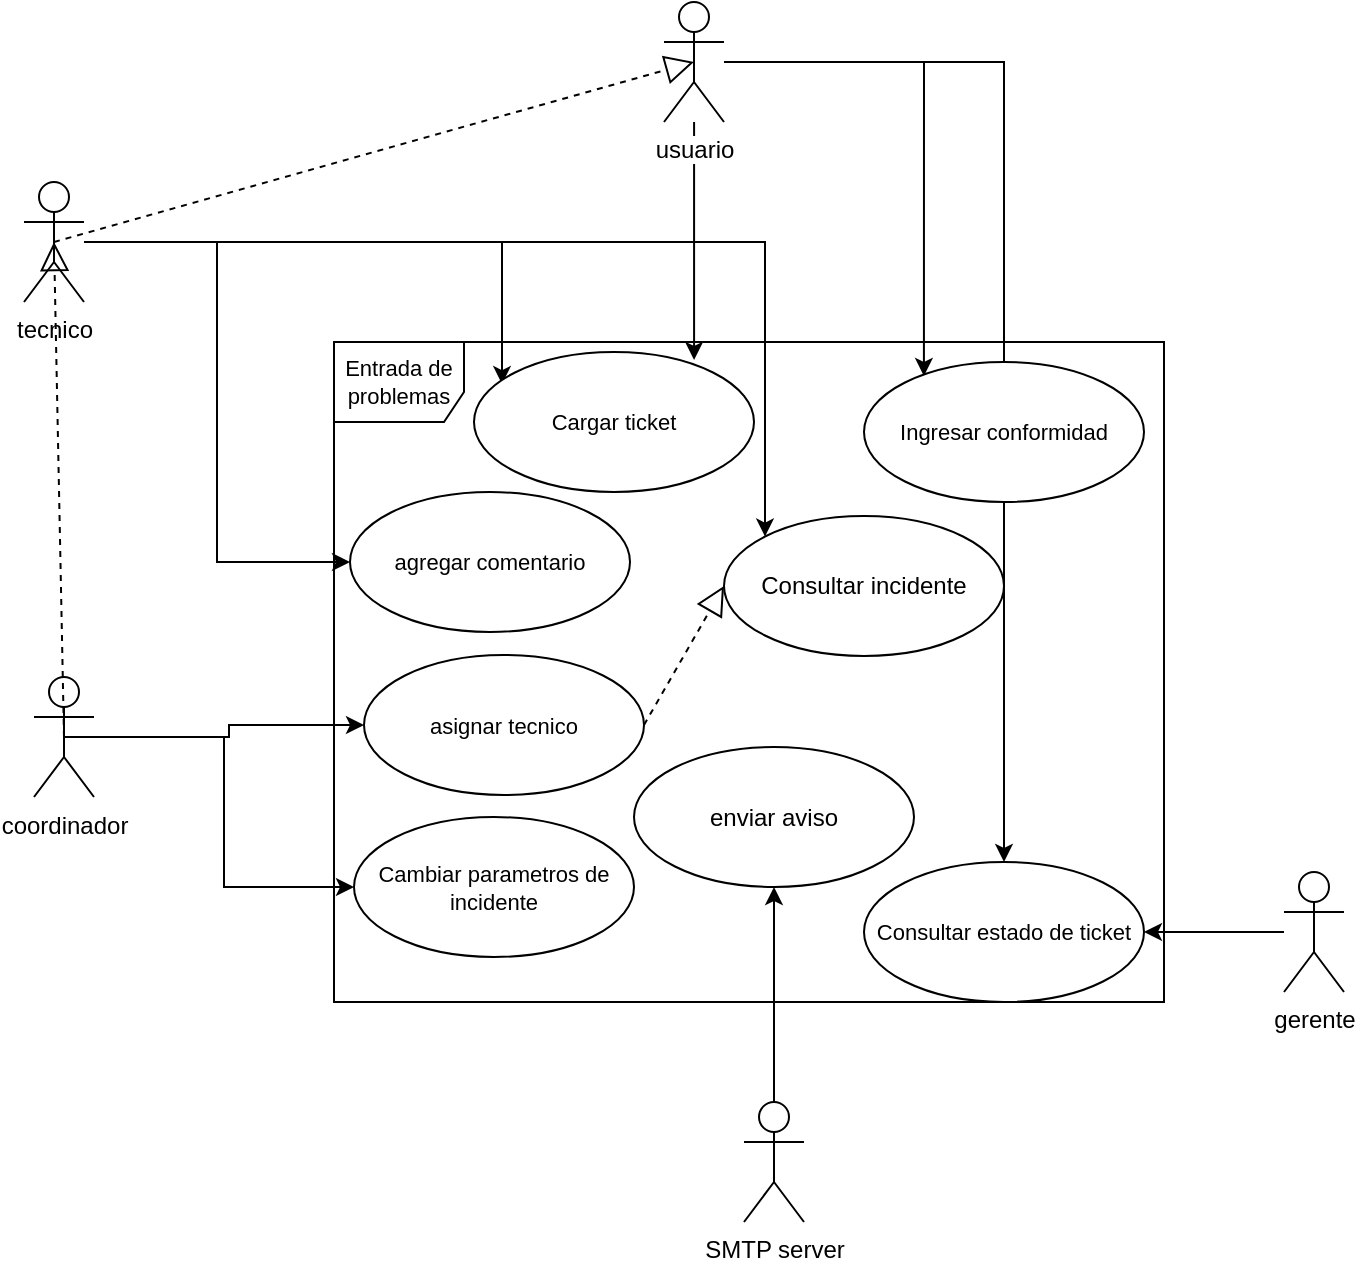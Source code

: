 <mxfile version="10.5.9" type="device"><diagram id="50DmC-RhtzTeFe8nhJ3n" name="Page-1"><mxGraphModel dx="1394" dy="807" grid="1" gridSize="10" guides="1" tooltips="1" connect="1" arrows="1" fold="1" page="1" pageScale="1" pageWidth="827" pageHeight="1169" math="0" shadow="0"><root><mxCell id="0"/><mxCell id="1" parent="0"/><mxCell id="4QCVhpnmy3mbmLfokC2n-6" style="edgeStyle=orthogonalEdgeStyle;rounded=0;orthogonalLoop=1;jettySize=auto;html=1;entryX=0;entryY=0.5;entryDx=0;entryDy=0;" edge="1" parent="1" source="PebKHer2LllL0V6Fr6ir-1" target="PebKHer2LllL0V6Fr6ir-17"><mxGeometry relative="1" as="geometry"/></mxCell><mxCell id="4QCVhpnmy3mbmLfokC2n-11" style="edgeStyle=orthogonalEdgeStyle;rounded=0;orthogonalLoop=1;jettySize=auto;html=1;entryX=0;entryY=0;entryDx=0;entryDy=0;" edge="1" parent="1" source="PebKHer2LllL0V6Fr6ir-1" target="4QCVhpnmy3mbmLfokC2n-10"><mxGeometry relative="1" as="geometry"/></mxCell><mxCell id="4QCVhpnmy3mbmLfokC2n-12" style="edgeStyle=orthogonalEdgeStyle;rounded=0;orthogonalLoop=1;jettySize=auto;html=1;entryX=0.1;entryY=0.229;entryDx=0;entryDy=0;entryPerimeter=0;" edge="1" parent="1" source="PebKHer2LllL0V6Fr6ir-1" target="PebKHer2LllL0V6Fr6ir-6"><mxGeometry relative="1" as="geometry"/></mxCell><mxCell id="PebKHer2LllL0V6Fr6ir-1" value="tecnico&lt;br&gt;" style="shape=umlActor;verticalLabelPosition=bottom;labelBackgroundColor=#ffffff;verticalAlign=top;html=1;outlineConnect=0;" parent="1" vertex="1"><mxGeometry x="110" y="120" width="30" height="60" as="geometry"/></mxCell><mxCell id="PebKHer2LllL0V6Fr6ir-18" style="edgeStyle=orthogonalEdgeStyle;rounded=0;orthogonalLoop=1;jettySize=auto;html=1;fontSize=11;" parent="1" source="PebKHer2LllL0V6Fr6ir-2" target="PebKHer2LllL0V6Fr6ir-16" edge="1"><mxGeometry relative="1" as="geometry"/></mxCell><mxCell id="PebKHer2LllL0V6Fr6ir-2" value="gerente" style="shape=umlActor;verticalLabelPosition=bottom;labelBackgroundColor=#ffffff;verticalAlign=top;html=1;outlineConnect=0;" parent="1" vertex="1"><mxGeometry x="740" y="465" width="30" height="60" as="geometry"/></mxCell><mxCell id="PebKHer2LllL0V6Fr6ir-8" style="edgeStyle=orthogonalEdgeStyle;rounded=0;orthogonalLoop=1;jettySize=auto;html=1;entryX=0;entryY=0.5;entryDx=0;entryDy=0;fontSize=11;" parent="1" source="PebKHer2LllL0V6Fr6ir-3" target="PebKHer2LllL0V6Fr6ir-7" edge="1"><mxGeometry relative="1" as="geometry"/></mxCell><mxCell id="PebKHer2LllL0V6Fr6ir-11" style="edgeStyle=orthogonalEdgeStyle;rounded=0;orthogonalLoop=1;jettySize=auto;html=1;entryX=0;entryY=0.5;entryDx=0;entryDy=0;fontSize=11;exitX=0.5;exitY=0.5;exitDx=0;exitDy=0;exitPerimeter=0;" parent="1" source="PebKHer2LllL0V6Fr6ir-3" target="PebKHer2LllL0V6Fr6ir-10" edge="1"><mxGeometry relative="1" as="geometry"/></mxCell><mxCell id="PebKHer2LllL0V6Fr6ir-3" value="coordinador" style="shape=umlActor;verticalLabelPosition=bottom;labelBackgroundColor=#ffffff;verticalAlign=top;html=1;outlineConnect=0;" parent="1" vertex="1"><mxGeometry x="115" y="367.5" width="30" height="60" as="geometry"/></mxCell><mxCell id="4QCVhpnmy3mbmLfokC2n-3" style="edgeStyle=orthogonalEdgeStyle;rounded=0;orthogonalLoop=1;jettySize=auto;html=1;entryX=0.214;entryY=0.1;entryDx=0;entryDy=0;entryPerimeter=0;" edge="1" parent="1" source="PebKHer2LllL0V6Fr6ir-4" target="PebKHer2LllL0V6Fr6ir-23"><mxGeometry relative="1" as="geometry"/></mxCell><mxCell id="4QCVhpnmy3mbmLfokC2n-13" style="edgeStyle=orthogonalEdgeStyle;rounded=0;orthogonalLoop=1;jettySize=auto;html=1;" edge="1" parent="1" source="PebKHer2LllL0V6Fr6ir-4" target="PebKHer2LllL0V6Fr6ir-16"><mxGeometry relative="1" as="geometry"/></mxCell><mxCell id="4QCVhpnmy3mbmLfokC2n-14" style="edgeStyle=orthogonalEdgeStyle;rounded=0;orthogonalLoop=1;jettySize=auto;html=1;entryX=0.786;entryY=0.057;entryDx=0;entryDy=0;entryPerimeter=0;" edge="1" parent="1" source="PebKHer2LllL0V6Fr6ir-4" target="PebKHer2LllL0V6Fr6ir-6"><mxGeometry relative="1" as="geometry"/></mxCell><mxCell id="PebKHer2LllL0V6Fr6ir-4" value="usuario" style="shape=umlActor;verticalLabelPosition=bottom;labelBackgroundColor=#ffffff;verticalAlign=top;html=1;outlineConnect=0;" parent="1" vertex="1"><mxGeometry x="430" y="30" width="30" height="60" as="geometry"/></mxCell><mxCell id="PebKHer2LllL0V6Fr6ir-5" value="Entrada de problemas" style="shape=umlFrame;whiteSpace=wrap;html=1;width=65;height=40;fontSize=11;flipH=0;flipV=0;" parent="1" vertex="1"><mxGeometry x="265" y="200" width="415" height="330" as="geometry"/></mxCell><mxCell id="PebKHer2LllL0V6Fr6ir-6" value="Cargar ticket" style="ellipse;whiteSpace=wrap;html=1;fontSize=11;" parent="1" vertex="1"><mxGeometry x="335" y="205" width="140" height="70" as="geometry"/></mxCell><mxCell id="PebKHer2LllL0V6Fr6ir-7" value="asignar tecnico" style="ellipse;whiteSpace=wrap;html=1;fontSize=11;" parent="1" vertex="1"><mxGeometry x="280" y="356.5" width="140" height="70" as="geometry"/></mxCell><mxCell id="PebKHer2LllL0V6Fr6ir-10" value="Cambiar parametros de incidente&lt;br&gt;" style="ellipse;whiteSpace=wrap;html=1;fontSize=11;" parent="1" vertex="1"><mxGeometry x="275" y="437.5" width="140" height="70" as="geometry"/></mxCell><mxCell id="PebKHer2LllL0V6Fr6ir-14" value="" style="endArrow=block;dashed=1;endFill=0;endSize=12;html=1;fontSize=11;exitX=0.5;exitY=0.5;exitDx=0;exitDy=0;exitPerimeter=0;entryX=0.5;entryY=0.5;entryDx=0;entryDy=0;entryPerimeter=0;" parent="1" source="PebKHer2LllL0V6Fr6ir-1" target="PebKHer2LllL0V6Fr6ir-4" edge="1"><mxGeometry width="160" relative="1" as="geometry"><mxPoint x="90" y="150" as="sourcePoint"/><mxPoint x="405" y="70" as="targetPoint"/></mxGeometry></mxCell><mxCell id="PebKHer2LllL0V6Fr6ir-16" value="Consultar estado de ticket" style="ellipse;whiteSpace=wrap;html=1;fontSize=11;" parent="1" vertex="1"><mxGeometry x="530" y="460" width="140" height="70" as="geometry"/></mxCell><mxCell id="PebKHer2LllL0V6Fr6ir-17" value="agregar comentario" style="ellipse;whiteSpace=wrap;html=1;fontSize=11;" parent="1" vertex="1"><mxGeometry x="273" y="275" width="140" height="70" as="geometry"/></mxCell><mxCell id="PebKHer2LllL0V6Fr6ir-20" value="" style="endArrow=block;dashed=1;endFill=0;endSize=12;html=1;fontSize=11;exitX=0.5;exitY=0.5;exitDx=0;exitDy=0;exitPerimeter=0;entryX=0.5;entryY=0.5;entryDx=0;entryDy=0;entryPerimeter=0;" parent="1" source="PebKHer2LllL0V6Fr6ir-3" target="PebKHer2LllL0V6Fr6ir-1" edge="1"><mxGeometry width="160" relative="1" as="geometry"><mxPoint x="135" y="310" as="sourcePoint"/><mxPoint x="135" y="210" as="targetPoint"/><Array as="points"/></mxGeometry></mxCell><mxCell id="PebKHer2LllL0V6Fr6ir-23" value="Ingresar conformidad" style="ellipse;whiteSpace=wrap;html=1;fontSize=11;" parent="1" vertex="1"><mxGeometry x="530" y="210" width="140" height="70" as="geometry"/></mxCell><mxCell id="4QCVhpnmy3mbmLfokC2n-7" value="enviar aviso" style="ellipse;whiteSpace=wrap;html=1;" vertex="1" parent="1"><mxGeometry x="415" y="402.5" width="140" height="70" as="geometry"/></mxCell><mxCell id="4QCVhpnmy3mbmLfokC2n-9" style="edgeStyle=orthogonalEdgeStyle;rounded=0;orthogonalLoop=1;jettySize=auto;html=1;entryX=0.5;entryY=1;entryDx=0;entryDy=0;" edge="1" parent="1" source="4QCVhpnmy3mbmLfokC2n-8" target="4QCVhpnmy3mbmLfokC2n-7"><mxGeometry relative="1" as="geometry"/></mxCell><mxCell id="4QCVhpnmy3mbmLfokC2n-8" value="SMTP server" style="shape=umlActor;verticalLabelPosition=bottom;labelBackgroundColor=#ffffff;verticalAlign=top;html=1;" vertex="1" parent="1"><mxGeometry x="470" y="580" width="30" height="60" as="geometry"/></mxCell><mxCell id="4QCVhpnmy3mbmLfokC2n-10" value="Consultar incidente" style="ellipse;whiteSpace=wrap;html=1;" vertex="1" parent="1"><mxGeometry x="460" y="287" width="140" height="70" as="geometry"/></mxCell><mxCell id="4QCVhpnmy3mbmLfokC2n-15" value="" style="endArrow=block;dashed=1;endFill=0;endSize=12;html=1;exitX=1;exitY=0.5;exitDx=0;exitDy=0;entryX=0;entryY=0.5;entryDx=0;entryDy=0;" edge="1" parent="1" source="PebKHer2LllL0V6Fr6ir-7" target="4QCVhpnmy3mbmLfokC2n-10"><mxGeometry width="160" relative="1" as="geometry"><mxPoint x="90" y="590" as="sourcePoint"/><mxPoint x="250" y="590" as="targetPoint"/></mxGeometry></mxCell></root></mxGraphModel></diagram></mxfile>
